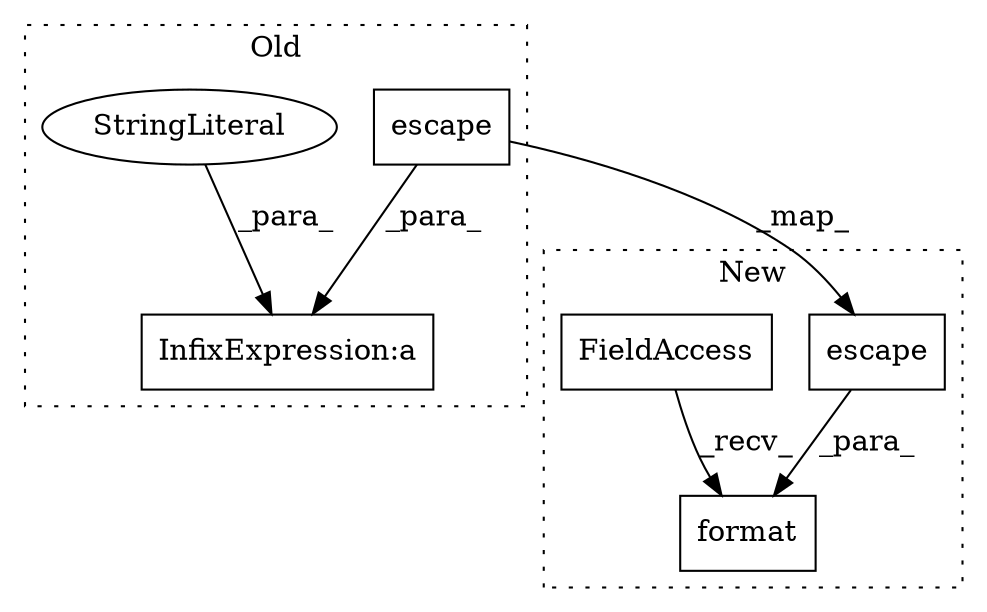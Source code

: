 digraph G {
subgraph cluster0 {
1 [label="escape" a="32" s="10763,10783" l="7,1" shape="box"];
3 [label="InfixExpression:a" a="27" s="10757" l="3" shape="box"];
4 [label="StringLiteral" a="45" s="10747" l="10" shape="ellipse"];
label = "Old";
style="dotted";
}
subgraph cluster1 {
2 [label="escape" a="32" s="11052,11072" l="7,1" shape="box"];
5 [label="format" a="32" s="11042,11073" l="7,1" shape="box"];
6 [label="FieldAccess" a="22" s="11013" l="28" shape="box"];
label = "New";
style="dotted";
}
1 -> 2 [label="_map_"];
1 -> 3 [label="_para_"];
2 -> 5 [label="_para_"];
4 -> 3 [label="_para_"];
6 -> 5 [label="_recv_"];
}